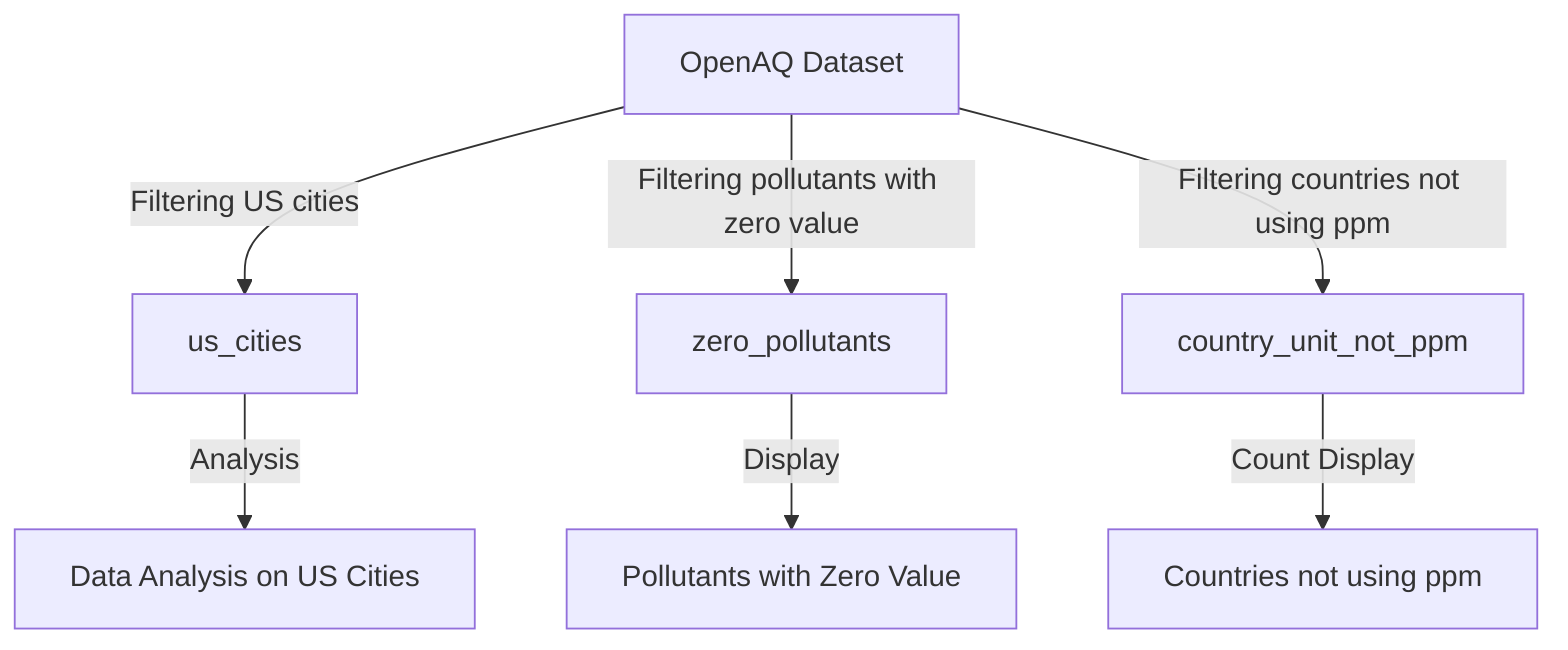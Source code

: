 flowchart TD
    %% Node for the data source: OpenAQ dataset
    A[OpenAQ Dataset] -->|Filtering US cities| B[us_cities]
    A -->|Filtering pollutants with zero value| C[zero_pollutants]
    A -->|Filtering countries not using ppm| D[country_unit_not_ppm]
    %% Analysis and further data processing nodes
    B -->|Analysis| E[Data Analysis on US Cities]
    C -->|Display| F[Pollutants with Zero Value]
    D -->|Count Display| G[Countries not using ppm]
    
    %% Comments for clarity
    %% A: Represents the original dataset being used.
    %% B: Data after filtering for U.S. cities.
    %% C: Data containing pollutants with a value of zero.
    %% D: Data containing countries not using ppm as unit.
    %% E: Output of data analysis on US cities.
    %% F: Displayed result of pollutants with zero value.
    %% G: Displayed count of countries not using ppm.